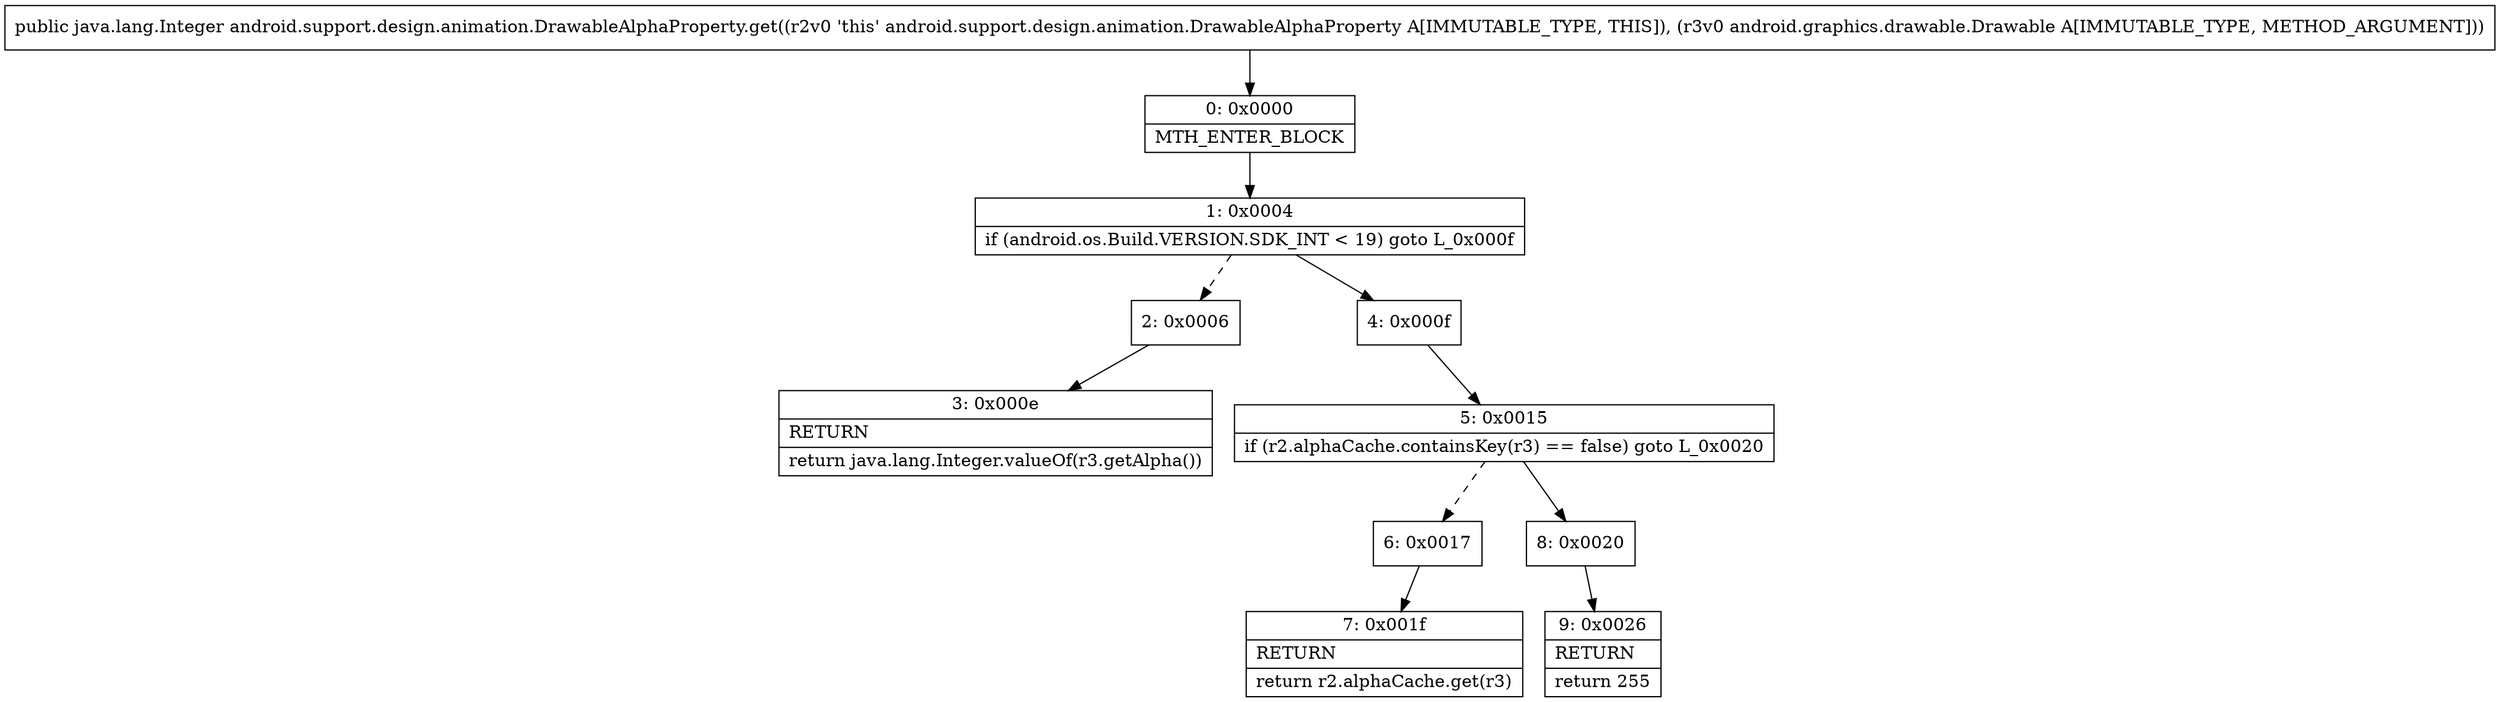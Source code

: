 digraph "CFG forandroid.support.design.animation.DrawableAlphaProperty.get(Landroid\/graphics\/drawable\/Drawable;)Ljava\/lang\/Integer;" {
Node_0 [shape=record,label="{0\:\ 0x0000|MTH_ENTER_BLOCK\l}"];
Node_1 [shape=record,label="{1\:\ 0x0004|if (android.os.Build.VERSION.SDK_INT \< 19) goto L_0x000f\l}"];
Node_2 [shape=record,label="{2\:\ 0x0006}"];
Node_3 [shape=record,label="{3\:\ 0x000e|RETURN\l|return java.lang.Integer.valueOf(r3.getAlpha())\l}"];
Node_4 [shape=record,label="{4\:\ 0x000f}"];
Node_5 [shape=record,label="{5\:\ 0x0015|if (r2.alphaCache.containsKey(r3) == false) goto L_0x0020\l}"];
Node_6 [shape=record,label="{6\:\ 0x0017}"];
Node_7 [shape=record,label="{7\:\ 0x001f|RETURN\l|return r2.alphaCache.get(r3)\l}"];
Node_8 [shape=record,label="{8\:\ 0x0020}"];
Node_9 [shape=record,label="{9\:\ 0x0026|RETURN\l|return 255\l}"];
MethodNode[shape=record,label="{public java.lang.Integer android.support.design.animation.DrawableAlphaProperty.get((r2v0 'this' android.support.design.animation.DrawableAlphaProperty A[IMMUTABLE_TYPE, THIS]), (r3v0 android.graphics.drawable.Drawable A[IMMUTABLE_TYPE, METHOD_ARGUMENT])) }"];
MethodNode -> Node_0;
Node_0 -> Node_1;
Node_1 -> Node_2[style=dashed];
Node_1 -> Node_4;
Node_2 -> Node_3;
Node_4 -> Node_5;
Node_5 -> Node_6[style=dashed];
Node_5 -> Node_8;
Node_6 -> Node_7;
Node_8 -> Node_9;
}

